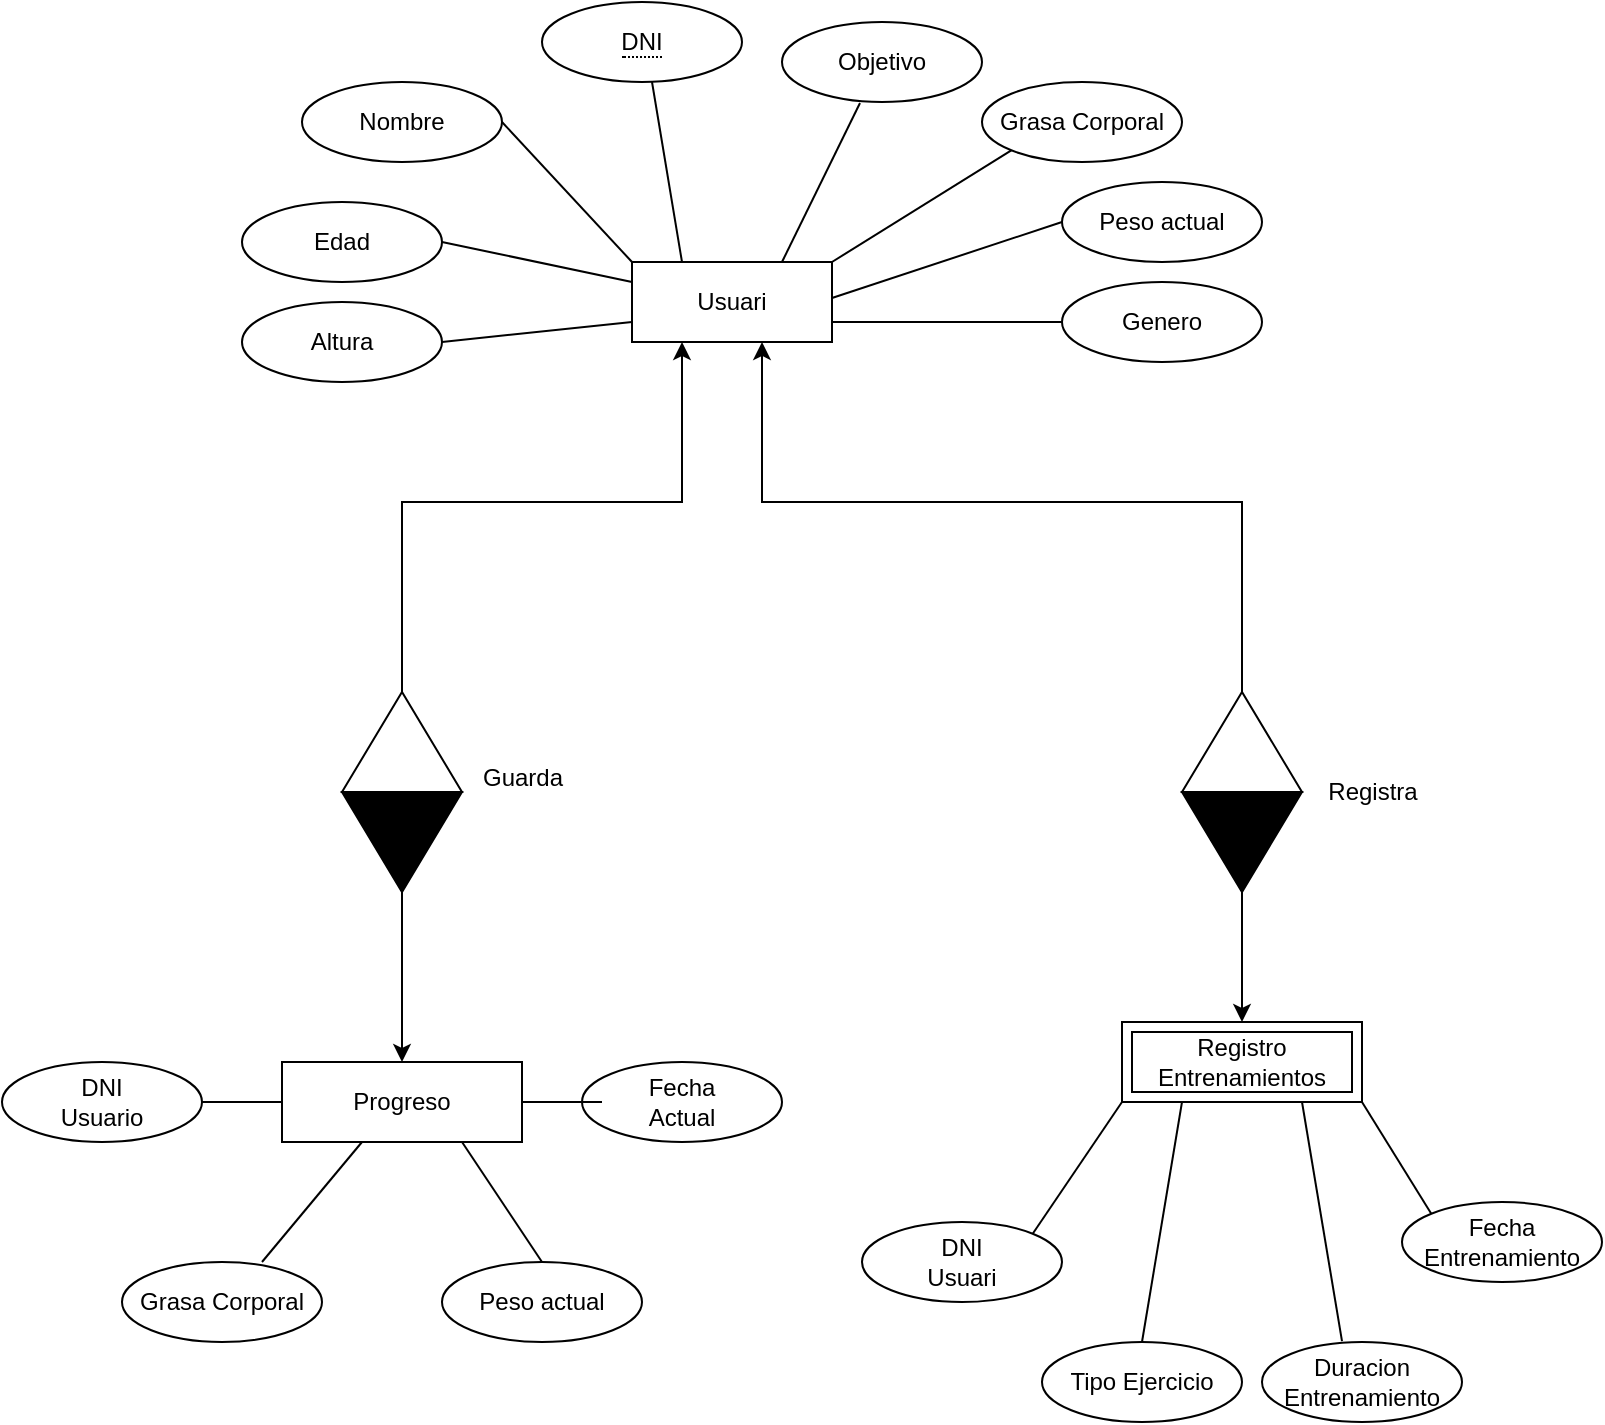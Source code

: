 <mxfile version="24.4.9" type="device">
  <diagram id="R2lEEEUBdFMjLlhIrx00" name="Page-1">
    <mxGraphModel dx="1290" dy="557" grid="1" gridSize="10" guides="1" tooltips="1" connect="1" arrows="1" fold="1" page="1" pageScale="1" pageWidth="850" pageHeight="1100" math="0" shadow="0" extFonts="Permanent Marker^https://fonts.googleapis.com/css?family=Permanent+Marker">
      <root>
        <mxCell id="0" />
        <mxCell id="1" parent="0" />
        <mxCell id="sI1xtVo6L_vtsN0ePvgo-2" value="Usuari" style="whiteSpace=wrap;html=1;align=center;" parent="1" vertex="1">
          <mxGeometry x="335" y="200" width="100" height="40" as="geometry" />
        </mxCell>
        <mxCell id="sI1xtVo6L_vtsN0ePvgo-4" value="Progreso" style="whiteSpace=wrap;html=1;align=center;" parent="1" vertex="1">
          <mxGeometry x="160" y="600" width="120" height="40" as="geometry" />
        </mxCell>
        <mxCell id="sI1xtVo6L_vtsN0ePvgo-8" value="Grasa Corporal" style="ellipse;whiteSpace=wrap;html=1;align=center;" parent="1" vertex="1">
          <mxGeometry x="510" y="110" width="100" height="40" as="geometry" />
        </mxCell>
        <mxCell id="sI1xtVo6L_vtsN0ePvgo-9" value="Peso actual" style="ellipse;whiteSpace=wrap;html=1;align=center;" parent="1" vertex="1">
          <mxGeometry x="550" y="160" width="100" height="40" as="geometry" />
        </mxCell>
        <mxCell id="sI1xtVo6L_vtsN0ePvgo-10" value="Genero" style="ellipse;whiteSpace=wrap;html=1;align=center;" parent="1" vertex="1">
          <mxGeometry x="550" y="210" width="100" height="40" as="geometry" />
        </mxCell>
        <mxCell id="sI1xtVo6L_vtsN0ePvgo-11" value="Altura" style="ellipse;whiteSpace=wrap;html=1;align=center;" parent="1" vertex="1">
          <mxGeometry x="140" y="220" width="100" height="40" as="geometry" />
        </mxCell>
        <mxCell id="sI1xtVo6L_vtsN0ePvgo-12" value="Edad" style="ellipse;whiteSpace=wrap;html=1;align=center;" parent="1" vertex="1">
          <mxGeometry x="140" y="170" width="100" height="40" as="geometry" />
        </mxCell>
        <mxCell id="sI1xtVo6L_vtsN0ePvgo-13" value="Objetivo" style="ellipse;whiteSpace=wrap;html=1;align=center;" parent="1" vertex="1">
          <mxGeometry x="410" y="80" width="100" height="40" as="geometry" />
        </mxCell>
        <mxCell id="sI1xtVo6L_vtsN0ePvgo-14" value="Nombre" style="ellipse;whiteSpace=wrap;html=1;align=center;" parent="1" vertex="1">
          <mxGeometry x="170" y="110" width="100" height="40" as="geometry" />
        </mxCell>
        <mxCell id="sI1xtVo6L_vtsN0ePvgo-15" value="Duracion&lt;div&gt;Entrenamiento&lt;/div&gt;" style="ellipse;whiteSpace=wrap;html=1;align=center;" parent="1" vertex="1">
          <mxGeometry x="650" y="740" width="100" height="40" as="geometry" />
        </mxCell>
        <mxCell id="sI1xtVo6L_vtsN0ePvgo-16" value="DNI&lt;div&gt;Usuari&lt;/div&gt;" style="ellipse;whiteSpace=wrap;html=1;align=center;" parent="1" vertex="1">
          <mxGeometry x="450" y="680" width="100" height="40" as="geometry" />
        </mxCell>
        <mxCell id="sI1xtVo6L_vtsN0ePvgo-17" value="Tipo Ejercicio" style="ellipse;whiteSpace=wrap;html=1;align=center;" parent="1" vertex="1">
          <mxGeometry x="540" y="740" width="100" height="40" as="geometry" />
        </mxCell>
        <mxCell id="sI1xtVo6L_vtsN0ePvgo-18" value="Fecha&lt;div&gt;Entrenamiento&lt;/div&gt;" style="ellipse;whiteSpace=wrap;html=1;align=center;" parent="1" vertex="1">
          <mxGeometry x="720" y="670" width="100" height="40" as="geometry" />
        </mxCell>
        <mxCell id="sI1xtVo6L_vtsN0ePvgo-19" value="&lt;div&gt;Fecha&lt;/div&gt;&lt;div&gt;Actual&lt;/div&gt;" style="ellipse;whiteSpace=wrap;html=1;align=center;" parent="1" vertex="1">
          <mxGeometry x="310" y="600" width="100" height="40" as="geometry" />
        </mxCell>
        <mxCell id="sI1xtVo6L_vtsN0ePvgo-20" value="&lt;div&gt;DNI&lt;/div&gt;&lt;div&gt;Usuario&lt;/div&gt;" style="ellipse;whiteSpace=wrap;html=1;align=center;" parent="1" vertex="1">
          <mxGeometry x="20" y="600" width="100" height="40" as="geometry" />
        </mxCell>
        <mxCell id="sI1xtVo6L_vtsN0ePvgo-21" value="Grasa Corporal" style="ellipse;whiteSpace=wrap;html=1;align=center;" parent="1" vertex="1">
          <mxGeometry x="80" y="700" width="100" height="40" as="geometry" />
        </mxCell>
        <mxCell id="sI1xtVo6L_vtsN0ePvgo-25" value="&lt;span style=&quot;border-bottom: 1px dotted&quot;&gt;DNI&lt;/span&gt;" style="ellipse;whiteSpace=wrap;html=1;align=center;" parent="1" vertex="1">
          <mxGeometry x="290" y="70" width="100" height="40" as="geometry" />
        </mxCell>
        <mxCell id="sI1xtVo6L_vtsN0ePvgo-28" style="edgeStyle=orthogonalEdgeStyle;rounded=0;orthogonalLoop=1;jettySize=auto;html=1;exitX=0.5;exitY=1;exitDx=0;exitDy=0;" parent="1" edge="1">
          <mxGeometry relative="1" as="geometry">
            <mxPoint x="610" y="640" as="sourcePoint" />
            <mxPoint x="610" y="640" as="targetPoint" />
          </mxGeometry>
        </mxCell>
        <mxCell id="sI1xtVo6L_vtsN0ePvgo-29" style="edgeStyle=orthogonalEdgeStyle;rounded=0;orthogonalLoop=1;jettySize=auto;html=1;exitX=0.5;exitY=1;exitDx=0;exitDy=0;" parent="1" source="sI1xtVo6L_vtsN0ePvgo-10" target="sI1xtVo6L_vtsN0ePvgo-10" edge="1">
          <mxGeometry relative="1" as="geometry" />
        </mxCell>
        <mxCell id="sI1xtVo6L_vtsN0ePvgo-31" value="" style="verticalLabelPosition=bottom;verticalAlign=top;html=1;shape=mxgraph.basic.acute_triangle;dx=0.5;" parent="1" vertex="1">
          <mxGeometry x="190" y="415" width="60" height="50" as="geometry" />
        </mxCell>
        <mxCell id="sI1xtVo6L_vtsN0ePvgo-42" style="edgeStyle=none;rounded=0;orthogonalLoop=1;jettySize=auto;html=1;exitX=0;exitY=0;exitDx=30;exitDy=0;exitPerimeter=0;" parent="1" source="sI1xtVo6L_vtsN0ePvgo-33" target="sI1xtVo6L_vtsN0ePvgo-4" edge="1">
          <mxGeometry relative="1" as="geometry" />
        </mxCell>
        <mxCell id="sI1xtVo6L_vtsN0ePvgo-33" value="" style="verticalLabelPosition=bottom;verticalAlign=top;html=1;shape=mxgraph.basic.acute_triangle;dx=0.5;rotation=-180;fillColor=#000000;" parent="1" vertex="1">
          <mxGeometry x="190" y="465" width="60" height="50" as="geometry" />
        </mxCell>
        <mxCell id="sI1xtVo6L_vtsN0ePvgo-41" value="Registra" style="text;html=1;align=center;verticalAlign=middle;resizable=0;points=[];autosize=1;strokeColor=none;fillColor=none;" parent="1" vertex="1">
          <mxGeometry x="670" y="450" width="70" height="30" as="geometry" />
        </mxCell>
        <mxCell id="sI1xtVo6L_vtsN0ePvgo-44" value="Guarda" style="text;html=1;align=center;verticalAlign=middle;resizable=0;points=[];autosize=1;strokeColor=none;fillColor=none;" parent="1" vertex="1">
          <mxGeometry x="250" y="443" width="60" height="30" as="geometry" />
        </mxCell>
        <mxCell id="sI1xtVo6L_vtsN0ePvgo-45" value="Registro&lt;div&gt;Entrenamientos&lt;/div&gt;" style="shape=ext;margin=3;double=1;whiteSpace=wrap;html=1;align=center;" parent="1" vertex="1">
          <mxGeometry x="580" y="580" width="120" height="40" as="geometry" />
        </mxCell>
        <mxCell id="sI1xtVo6L_vtsN0ePvgo-46" value="Peso actual" style="ellipse;whiteSpace=wrap;html=1;align=center;" parent="1" vertex="1">
          <mxGeometry x="240" y="700" width="100" height="40" as="geometry" />
        </mxCell>
        <mxCell id="FRoLYKEC68kaVC04qkhf-2" value="" style="endArrow=none;html=1;rounded=0;exitX=0;exitY=0.5;exitDx=0;exitDy=0;entryX=1;entryY=0.75;entryDx=0;entryDy=0;" parent="1" source="sI1xtVo6L_vtsN0ePvgo-10" target="sI1xtVo6L_vtsN0ePvgo-2" edge="1">
          <mxGeometry width="50" height="50" relative="1" as="geometry">
            <mxPoint x="285" y="330" as="sourcePoint" />
            <mxPoint x="335" y="240" as="targetPoint" />
          </mxGeometry>
        </mxCell>
        <mxCell id="FRoLYKEC68kaVC04qkhf-3" value="" style="endArrow=none;html=1;rounded=0;exitX=1;exitY=0.5;exitDx=0;exitDy=0;entryX=0;entryY=0.75;entryDx=0;entryDy=0;" parent="1" source="sI1xtVo6L_vtsN0ePvgo-11" target="sI1xtVo6L_vtsN0ePvgo-2" edge="1">
          <mxGeometry width="50" height="50" relative="1" as="geometry">
            <mxPoint x="275" y="290" as="sourcePoint" />
            <mxPoint x="335" y="220" as="targetPoint" />
          </mxGeometry>
        </mxCell>
        <mxCell id="FRoLYKEC68kaVC04qkhf-4" value="" style="endArrow=none;html=1;rounded=0;exitX=1;exitY=0.5;exitDx=0;exitDy=0;entryX=0;entryY=0.25;entryDx=0;entryDy=0;" parent="1" source="sI1xtVo6L_vtsN0ePvgo-12" target="sI1xtVo6L_vtsN0ePvgo-2" edge="1">
          <mxGeometry width="50" height="50" relative="1" as="geometry">
            <mxPoint x="275" y="230" as="sourcePoint" />
            <mxPoint x="335" y="200" as="targetPoint" />
          </mxGeometry>
        </mxCell>
        <mxCell id="FRoLYKEC68kaVC04qkhf-5" value="" style="endArrow=none;html=1;rounded=0;exitX=1;exitY=0.5;exitDx=0;exitDy=0;entryX=0;entryY=0;entryDx=0;entryDy=0;" parent="1" source="sI1xtVo6L_vtsN0ePvgo-14" target="sI1xtVo6L_vtsN0ePvgo-2" edge="1">
          <mxGeometry width="50" height="50" relative="1" as="geometry">
            <mxPoint x="275" y="130" as="sourcePoint" />
            <mxPoint x="335" y="150" as="targetPoint" />
          </mxGeometry>
        </mxCell>
        <mxCell id="FRoLYKEC68kaVC04qkhf-6" value="" style="endArrow=none;html=1;rounded=0;exitX=1;exitY=0.5;exitDx=0;exitDy=0;entryX=0.25;entryY=0;entryDx=0;entryDy=0;" parent="1" target="sI1xtVo6L_vtsN0ePvgo-2" edge="1">
          <mxGeometry width="50" height="50" relative="1" as="geometry">
            <mxPoint x="345" y="110" as="sourcePoint" />
            <mxPoint x="405" y="180" as="targetPoint" />
          </mxGeometry>
        </mxCell>
        <mxCell id="FRoLYKEC68kaVC04qkhf-7" value="" style="endArrow=none;html=1;rounded=0;exitX=0.39;exitY=1.012;exitDx=0;exitDy=0;entryX=0.75;entryY=0;entryDx=0;entryDy=0;exitPerimeter=0;" parent="1" source="sI1xtVo6L_vtsN0ePvgo-13" target="sI1xtVo6L_vtsN0ePvgo-2" edge="1">
          <mxGeometry width="50" height="50" relative="1" as="geometry">
            <mxPoint x="455" y="110" as="sourcePoint" />
            <mxPoint x="470" y="200" as="targetPoint" />
          </mxGeometry>
        </mxCell>
        <mxCell id="FRoLYKEC68kaVC04qkhf-8" value="" style="endArrow=none;html=1;rounded=0;exitX=0;exitY=1;exitDx=0;exitDy=0;entryX=0.75;entryY=0;entryDx=0;entryDy=0;" parent="1" source="sI1xtVo6L_vtsN0ePvgo-8" edge="1">
          <mxGeometry width="50" height="50" relative="1" as="geometry">
            <mxPoint x="480" y="110" as="sourcePoint" />
            <mxPoint x="435" y="200" as="targetPoint" />
          </mxGeometry>
        </mxCell>
        <mxCell id="FRoLYKEC68kaVC04qkhf-9" value="" style="endArrow=none;html=1;rounded=0;exitX=0.7;exitY=0;exitDx=0;exitDy=0;exitPerimeter=0;" parent="1" source="sI1xtVo6L_vtsN0ePvgo-21" edge="1">
          <mxGeometry width="50" height="50" relative="1" as="geometry">
            <mxPoint x="150" y="690" as="sourcePoint" />
            <mxPoint x="200" y="640" as="targetPoint" />
          </mxGeometry>
        </mxCell>
        <mxCell id="FRoLYKEC68kaVC04qkhf-10" value="" style="endArrow=none;html=1;rounded=0;exitX=1;exitY=0.5;exitDx=0;exitDy=0;entryX=0;entryY=0.5;entryDx=0;entryDy=0;" parent="1" source="sI1xtVo6L_vtsN0ePvgo-20" target="sI1xtVo6L_vtsN0ePvgo-4" edge="1">
          <mxGeometry width="50" height="50" relative="1" as="geometry">
            <mxPoint x="110" y="660" as="sourcePoint" />
            <mxPoint x="160" y="610" as="targetPoint" />
          </mxGeometry>
        </mxCell>
        <mxCell id="FRoLYKEC68kaVC04qkhf-11" value="" style="endArrow=none;html=1;rounded=0;exitX=1;exitY=0.5;exitDx=0;exitDy=0;" parent="1" source="sI1xtVo6L_vtsN0ePvgo-4" edge="1">
          <mxGeometry width="50" height="50" relative="1" as="geometry">
            <mxPoint x="280" y="630" as="sourcePoint" />
            <mxPoint x="320" y="620" as="targetPoint" />
          </mxGeometry>
        </mxCell>
        <mxCell id="FRoLYKEC68kaVC04qkhf-12" value="" style="endArrow=none;html=1;rounded=0;exitX=0.75;exitY=1;exitDx=0;exitDy=0;entryX=0.5;entryY=0;entryDx=0;entryDy=0;" parent="1" source="sI1xtVo6L_vtsN0ePvgo-4" target="sI1xtVo6L_vtsN0ePvgo-46" edge="1">
          <mxGeometry width="50" height="50" relative="1" as="geometry">
            <mxPoint x="280" y="639" as="sourcePoint" />
            <mxPoint x="320" y="639" as="targetPoint" />
          </mxGeometry>
        </mxCell>
        <mxCell id="FRoLYKEC68kaVC04qkhf-14" value="" style="endArrow=none;html=1;rounded=0;exitX=0.5;exitY=0;exitDx=0;exitDy=0;entryX=0.25;entryY=1;entryDx=0;entryDy=0;" parent="1" source="sI1xtVo6L_vtsN0ePvgo-17" target="sI1xtVo6L_vtsN0ePvgo-45" edge="1">
          <mxGeometry width="50" height="50" relative="1" as="geometry">
            <mxPoint x="639.5" y="660" as="sourcePoint" />
            <mxPoint x="639.5" y="620" as="targetPoint" />
          </mxGeometry>
        </mxCell>
        <mxCell id="FRoLYKEC68kaVC04qkhf-16" value="" style="endArrow=none;html=1;rounded=0;exitX=1;exitY=1;exitDx=0;exitDy=0;entryX=0;entryY=0;entryDx=0;entryDy=0;" parent="1" source="sI1xtVo6L_vtsN0ePvgo-45" target="sI1xtVo6L_vtsN0ePvgo-18" edge="1">
          <mxGeometry width="50" height="50" relative="1" as="geometry">
            <mxPoint x="690" y="610" as="sourcePoint" />
            <mxPoint x="740" y="560" as="targetPoint" />
          </mxGeometry>
        </mxCell>
        <mxCell id="FRoLYKEC68kaVC04qkhf-17" value="" style="endArrow=none;html=1;rounded=0;exitX=0.75;exitY=1;exitDx=0;exitDy=0;entryX=0.4;entryY=-0.012;entryDx=0;entryDy=0;entryPerimeter=0;" parent="1" source="sI1xtVo6L_vtsN0ePvgo-45" target="sI1xtVo6L_vtsN0ePvgo-15" edge="1">
          <mxGeometry width="50" height="50" relative="1" as="geometry">
            <mxPoint x="710" y="590" as="sourcePoint" />
            <mxPoint x="740" y="710" as="targetPoint" />
          </mxGeometry>
        </mxCell>
        <mxCell id="20JnCuL83MChxO6wXOAz-1" value="" style="verticalLabelPosition=bottom;verticalAlign=top;html=1;shape=mxgraph.basic.acute_triangle;dx=0.5;" parent="1" vertex="1">
          <mxGeometry x="610" y="415" width="60" height="50" as="geometry" />
        </mxCell>
        <mxCell id="20JnCuL83MChxO6wXOAz-6" style="edgeStyle=orthogonalEdgeStyle;rounded=0;orthogonalLoop=1;jettySize=auto;html=1;exitX=0;exitY=0;exitDx=30;exitDy=0;exitPerimeter=0;entryX=0.5;entryY=0;entryDx=0;entryDy=0;" parent="1" source="20JnCuL83MChxO6wXOAz-2" target="sI1xtVo6L_vtsN0ePvgo-45" edge="1">
          <mxGeometry relative="1" as="geometry" />
        </mxCell>
        <mxCell id="20JnCuL83MChxO6wXOAz-2" value="" style="verticalLabelPosition=bottom;verticalAlign=top;html=1;shape=mxgraph.basic.acute_triangle;dx=0.5;rotation=-180;fillColor=#000000;" parent="1" vertex="1">
          <mxGeometry x="610" y="465" width="60" height="50" as="geometry" />
        </mxCell>
        <mxCell id="20JnCuL83MChxO6wXOAz-3" value="" style="endArrow=none;html=1;rounded=0;exitX=0;exitY=0.5;exitDx=0;exitDy=0;entryX=0.75;entryY=0;entryDx=0;entryDy=0;" parent="1" source="sI1xtVo6L_vtsN0ePvgo-9" edge="1">
          <mxGeometry width="50" height="50" relative="1" as="geometry">
            <mxPoint x="530" y="162" as="sourcePoint" />
            <mxPoint x="435" y="218" as="targetPoint" />
          </mxGeometry>
        </mxCell>
        <mxCell id="20JnCuL83MChxO6wXOAz-5" value="" style="endArrow=none;html=1;rounded=0;exitX=1;exitY=0;exitDx=0;exitDy=0;entryX=0;entryY=1;entryDx=0;entryDy=0;" parent="1" source="sI1xtVo6L_vtsN0ePvgo-16" target="sI1xtVo6L_vtsN0ePvgo-45" edge="1">
          <mxGeometry width="50" height="50" relative="1" as="geometry">
            <mxPoint x="649.5" y="670" as="sourcePoint" />
            <mxPoint x="650" y="630" as="targetPoint" />
            <Array as="points" />
          </mxGeometry>
        </mxCell>
        <mxCell id="20JnCuL83MChxO6wXOAz-7" style="edgeStyle=orthogonalEdgeStyle;rounded=0;orthogonalLoop=1;jettySize=auto;html=1;exitX=0;exitY=0;exitDx=30;exitDy=0;exitPerimeter=0;" parent="1" source="20JnCuL83MChxO6wXOAz-1" edge="1">
          <mxGeometry relative="1" as="geometry">
            <Array as="points">
              <mxPoint x="640" y="320" />
              <mxPoint x="400" y="320" />
              <mxPoint x="400" y="241" />
            </Array>
            <mxPoint x="400" y="240" as="targetPoint" />
          </mxGeometry>
        </mxCell>
        <mxCell id="20JnCuL83MChxO6wXOAz-8" style="edgeStyle=orthogonalEdgeStyle;rounded=0;orthogonalLoop=1;jettySize=auto;html=1;exitX=0;exitY=0;exitDx=30;exitDy=0;exitPerimeter=0;" parent="1" source="sI1xtVo6L_vtsN0ePvgo-31" edge="1">
          <mxGeometry relative="1" as="geometry">
            <Array as="points">
              <mxPoint x="220" y="320" />
              <mxPoint x="360" y="320" />
              <mxPoint x="360" y="243" />
            </Array>
            <mxPoint x="360" y="240" as="targetPoint" />
          </mxGeometry>
        </mxCell>
      </root>
    </mxGraphModel>
  </diagram>
</mxfile>
